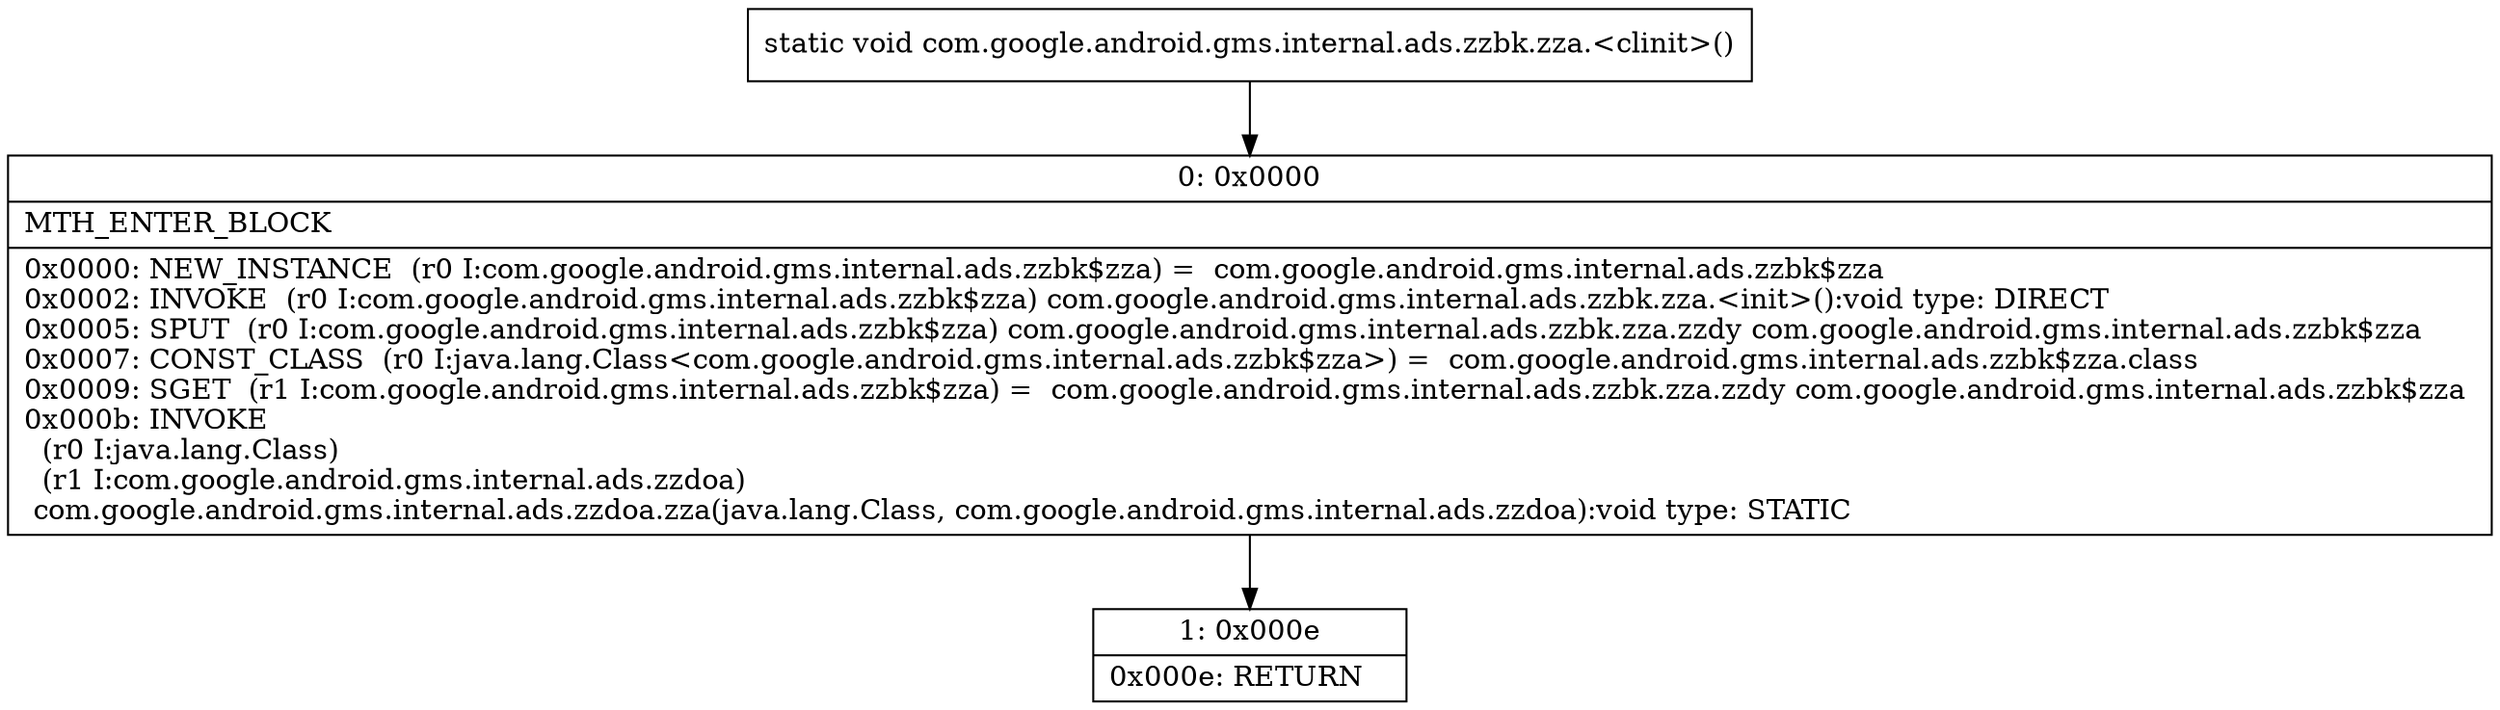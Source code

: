digraph "CFG forcom.google.android.gms.internal.ads.zzbk.zza.\<clinit\>()V" {
Node_0 [shape=record,label="{0\:\ 0x0000|MTH_ENTER_BLOCK\l|0x0000: NEW_INSTANCE  (r0 I:com.google.android.gms.internal.ads.zzbk$zza) =  com.google.android.gms.internal.ads.zzbk$zza \l0x0002: INVOKE  (r0 I:com.google.android.gms.internal.ads.zzbk$zza) com.google.android.gms.internal.ads.zzbk.zza.\<init\>():void type: DIRECT \l0x0005: SPUT  (r0 I:com.google.android.gms.internal.ads.zzbk$zza) com.google.android.gms.internal.ads.zzbk.zza.zzdy com.google.android.gms.internal.ads.zzbk$zza \l0x0007: CONST_CLASS  (r0 I:java.lang.Class\<com.google.android.gms.internal.ads.zzbk$zza\>) =  com.google.android.gms.internal.ads.zzbk$zza.class \l0x0009: SGET  (r1 I:com.google.android.gms.internal.ads.zzbk$zza) =  com.google.android.gms.internal.ads.zzbk.zza.zzdy com.google.android.gms.internal.ads.zzbk$zza \l0x000b: INVOKE  \l  (r0 I:java.lang.Class)\l  (r1 I:com.google.android.gms.internal.ads.zzdoa)\l com.google.android.gms.internal.ads.zzdoa.zza(java.lang.Class, com.google.android.gms.internal.ads.zzdoa):void type: STATIC \l}"];
Node_1 [shape=record,label="{1\:\ 0x000e|0x000e: RETURN   \l}"];
MethodNode[shape=record,label="{static void com.google.android.gms.internal.ads.zzbk.zza.\<clinit\>() }"];
MethodNode -> Node_0;
Node_0 -> Node_1;
}

